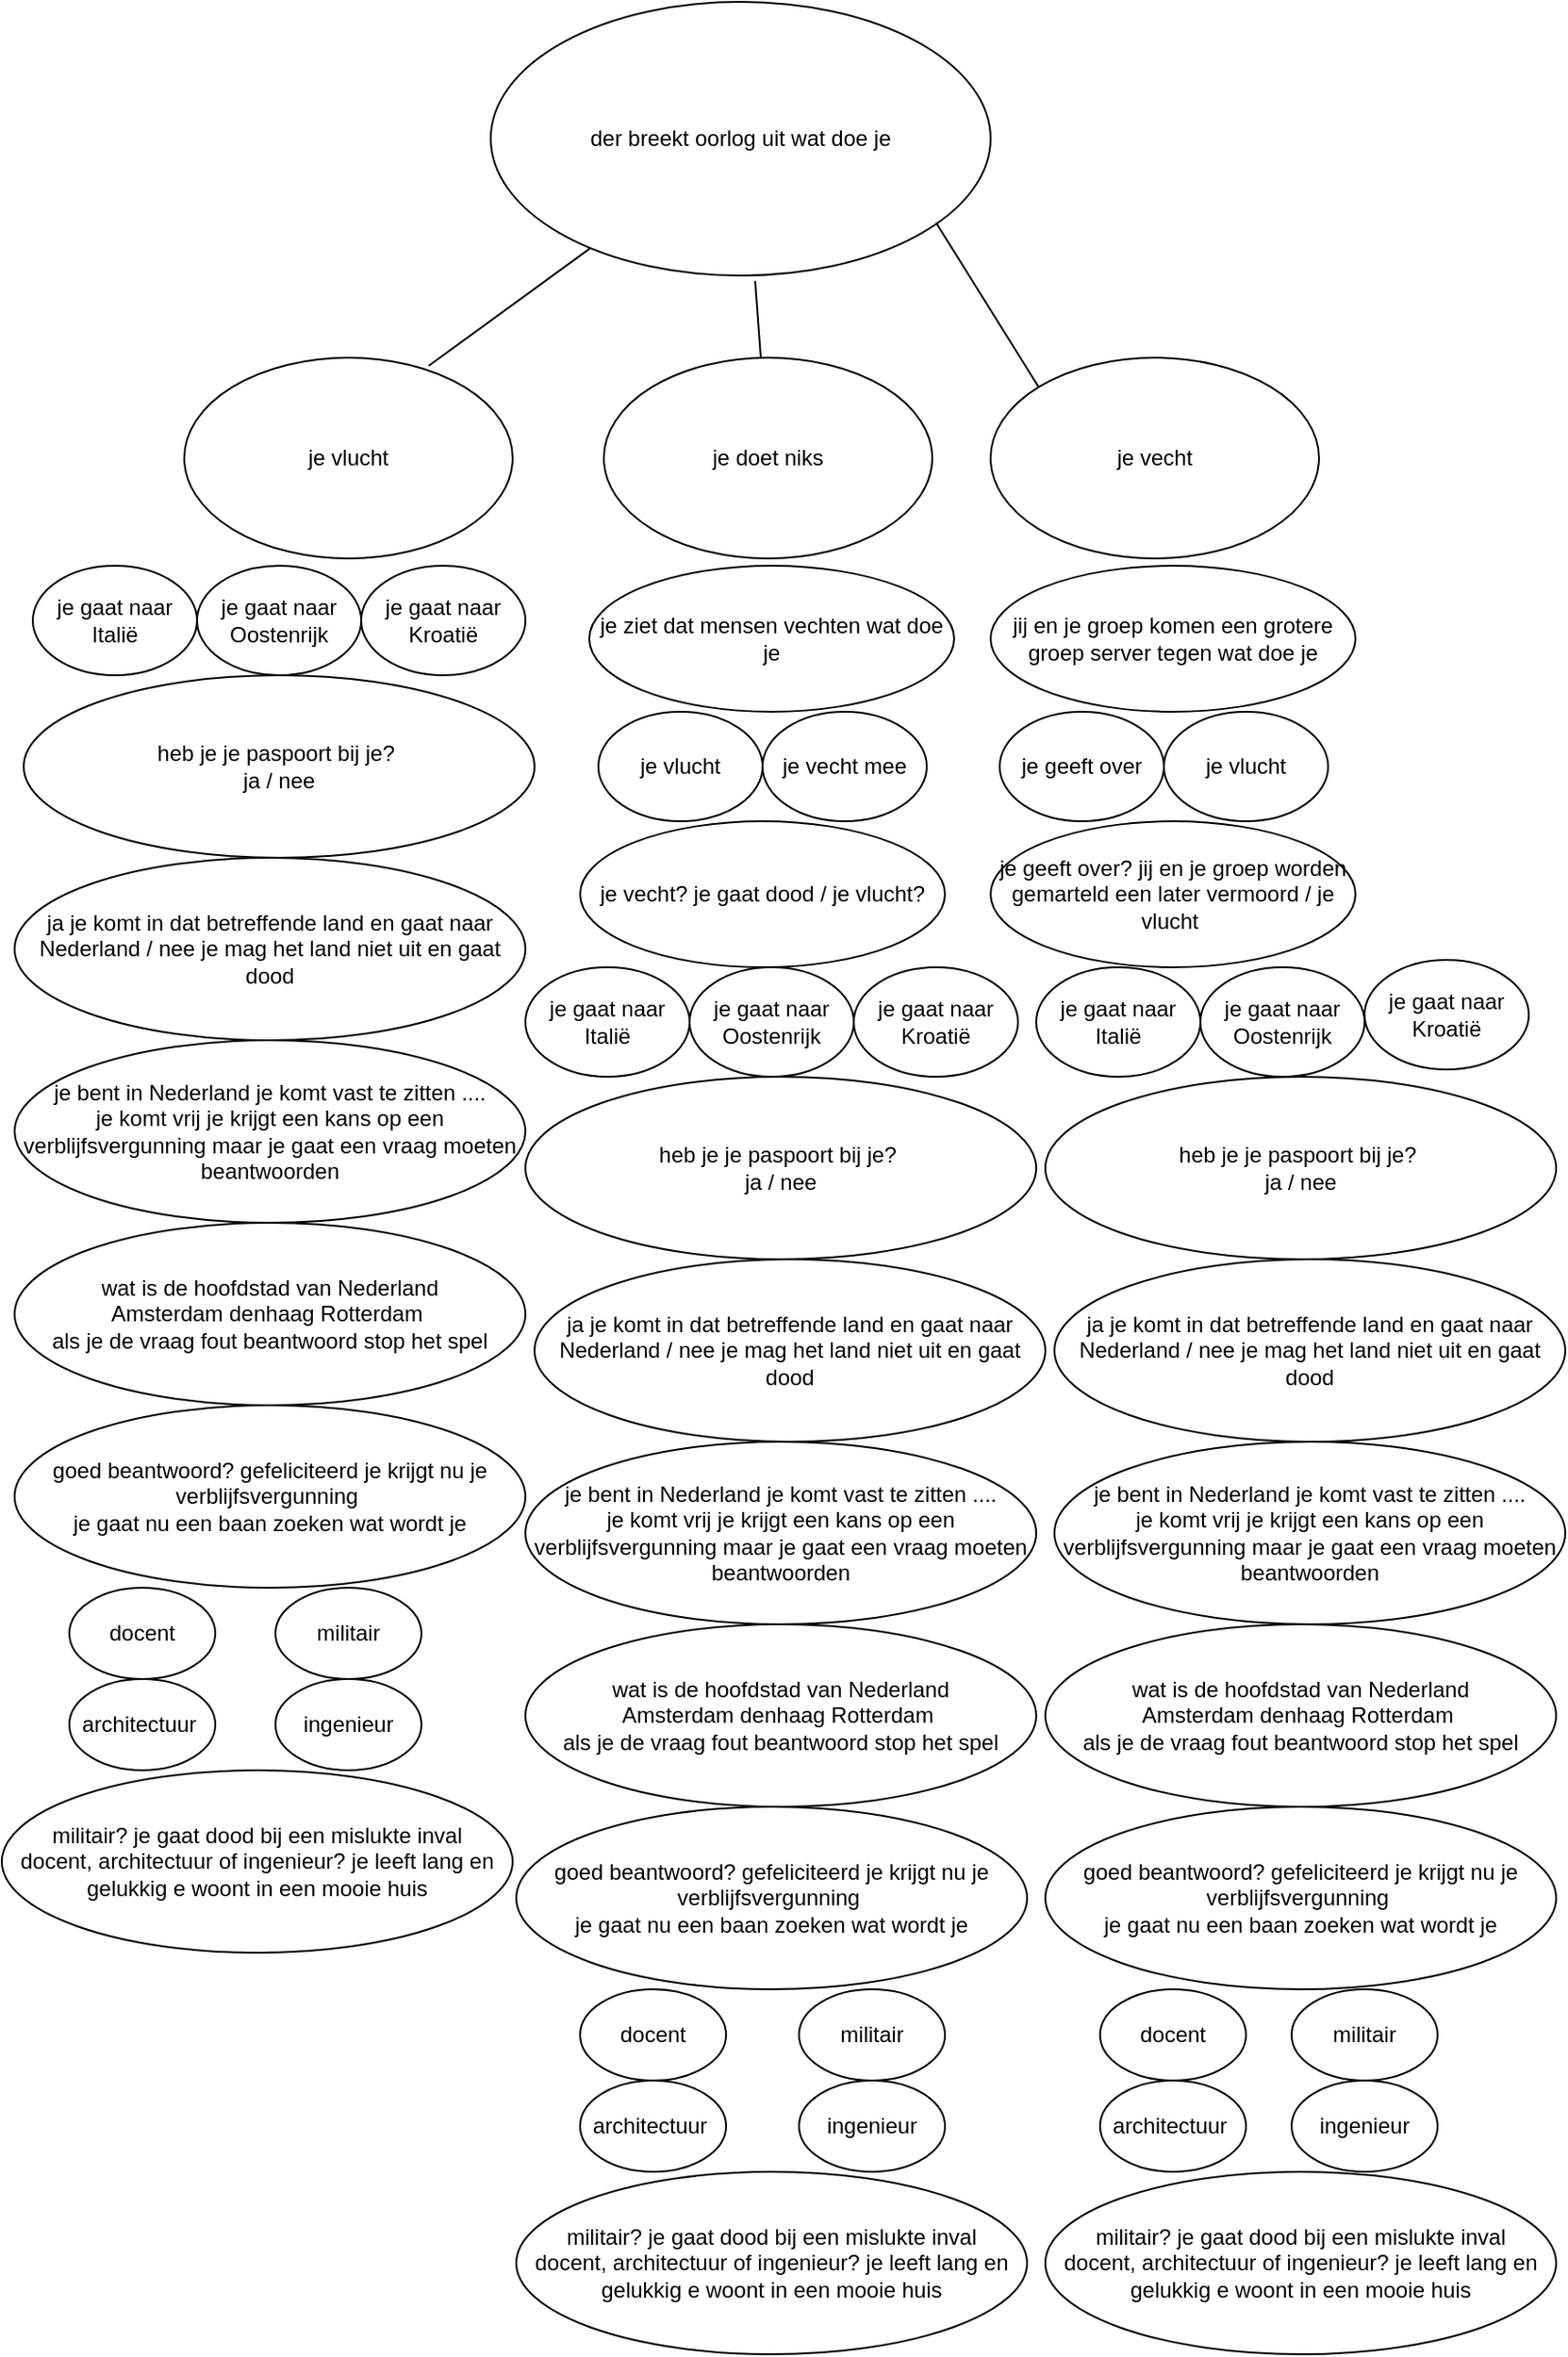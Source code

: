 <mxfile version="20.5.1" type="device"><diagram id="1tkqrwhrhylzPlLg-un3" name="Pagina-1"><mxGraphModel dx="872" dy="1798" grid="1" gridSize="10" guides="1" tooltips="1" connect="1" arrows="1" fold="1" page="1" pageScale="1" pageWidth="827" pageHeight="1169" math="0" shadow="0"><root><mxCell id="0"/><mxCell id="1" parent="0"/><mxCell id="lvxAnw2gFMBF4zQaOhZm-1" value="der breekt oorlog uit wat doe je" style="ellipse;whiteSpace=wrap;html=1;" vertex="1" parent="1"><mxGeometry x="271" y="-1169" width="274" height="150" as="geometry"/></mxCell><mxCell id="lvxAnw2gFMBF4zQaOhZm-14" value="je vlucht" style="ellipse;whiteSpace=wrap;html=1;" vertex="1" parent="1"><mxGeometry x="103" y="-974" width="180" height="110" as="geometry"/></mxCell><mxCell id="lvxAnw2gFMBF4zQaOhZm-16" value="je doet niks" style="ellipse;whiteSpace=wrap;html=1;" vertex="1" parent="1"><mxGeometry x="333" y="-974" width="180" height="110" as="geometry"/></mxCell><mxCell id="lvxAnw2gFMBF4zQaOhZm-17" value="je vecht" style="ellipse;whiteSpace=wrap;html=1;" vertex="1" parent="1"><mxGeometry x="545" y="-974" width="180" height="110" as="geometry"/></mxCell><mxCell id="lvxAnw2gFMBF4zQaOhZm-18" value="" style="endArrow=none;html=1;rounded=0;exitX=0.744;exitY=0.041;exitDx=0;exitDy=0;exitPerimeter=0;" edge="1" parent="1" source="lvxAnw2gFMBF4zQaOhZm-14" target="lvxAnw2gFMBF4zQaOhZm-1"><mxGeometry width="50" height="50" relative="1" as="geometry"><mxPoint x="263" y="-994" as="sourcePoint"/><mxPoint x="271" y="-1024" as="targetPoint"/></mxGeometry></mxCell><mxCell id="lvxAnw2gFMBF4zQaOhZm-19" value="" style="endArrow=none;html=1;rounded=0;entryX=0.529;entryY=1.02;entryDx=0;entryDy=0;entryPerimeter=0;" edge="1" parent="1" source="lvxAnw2gFMBF4zQaOhZm-16" target="lvxAnw2gFMBF4zQaOhZm-1"><mxGeometry width="50" height="50" relative="1" as="geometry"><mxPoint x="373" y="-974" as="sourcePoint"/><mxPoint x="423" y="-1004" as="targetPoint"/></mxGeometry></mxCell><mxCell id="lvxAnw2gFMBF4zQaOhZm-20" value="" style="endArrow=none;html=1;rounded=0;entryX=0.891;entryY=0.807;entryDx=0;entryDy=0;entryPerimeter=0;exitX=0;exitY=0;exitDx=0;exitDy=0;" edge="1" parent="1" source="lvxAnw2gFMBF4zQaOhZm-17" target="lvxAnw2gFMBF4zQaOhZm-1"><mxGeometry width="50" height="50" relative="1" as="geometry"><mxPoint x="563" y="-974" as="sourcePoint"/><mxPoint x="613" y="-1024" as="targetPoint"/></mxGeometry></mxCell><mxCell id="lvxAnw2gFMBF4zQaOhZm-24" value="je gaat naar Italië" style="ellipse;whiteSpace=wrap;html=1;" vertex="1" parent="1"><mxGeometry x="20" y="-860" width="90" height="60" as="geometry"/></mxCell><mxCell id="lvxAnw2gFMBF4zQaOhZm-25" value="je gaat naar Oostenrijk" style="ellipse;whiteSpace=wrap;html=1;" vertex="1" parent="1"><mxGeometry x="110" y="-860" width="90" height="60" as="geometry"/></mxCell><mxCell id="lvxAnw2gFMBF4zQaOhZm-26" value="je gaat naar Kroatië" style="ellipse;whiteSpace=wrap;html=1;" vertex="1" parent="1"><mxGeometry x="200" y="-860" width="90" height="60" as="geometry"/></mxCell><mxCell id="lvxAnw2gFMBF4zQaOhZm-27" value="je vlucht" style="ellipse;whiteSpace=wrap;html=1;" vertex="1" parent="1"><mxGeometry x="330" y="-780" width="90" height="60" as="geometry"/></mxCell><mxCell id="lvxAnw2gFMBF4zQaOhZm-28" value="je vecht mee" style="ellipse;whiteSpace=wrap;html=1;" vertex="1" parent="1"><mxGeometry x="420" y="-780" width="90" height="60" as="geometry"/></mxCell><mxCell id="lvxAnw2gFMBF4zQaOhZm-29" value="je vlucht" style="ellipse;whiteSpace=wrap;html=1;" vertex="1" parent="1"><mxGeometry x="640" y="-780" width="90" height="60" as="geometry"/></mxCell><mxCell id="lvxAnw2gFMBF4zQaOhZm-30" value="je geeft over" style="ellipse;whiteSpace=wrap;html=1;" vertex="1" parent="1"><mxGeometry x="550" y="-780" width="90" height="60" as="geometry"/></mxCell><mxCell id="lvxAnw2gFMBF4zQaOhZm-34" value="heb je je paspoort bij je?&amp;nbsp;&lt;br&gt;ja / nee" style="ellipse;whiteSpace=wrap;html=1;" vertex="1" parent="1"><mxGeometry x="575" y="-580" width="280" height="100" as="geometry"/></mxCell><mxCell id="lvxAnw2gFMBF4zQaOhZm-35" value="ja je komt in dat betreffende land en gaat naar Nederland / nee je mag het land niet uit en gaat dood" style="ellipse;whiteSpace=wrap;html=1;" vertex="1" parent="1"><mxGeometry x="10" y="-700" width="280" height="100" as="geometry"/></mxCell><mxCell id="lvxAnw2gFMBF4zQaOhZm-36" value="wat is de hoofdstad van Nederland&lt;br&gt;Amsterdam denhaag Rotterdam&amp;nbsp;&lt;br&gt;als je de vraag fout beantwoord stop het spel" style="ellipse;whiteSpace=wrap;html=1;" vertex="1" parent="1"><mxGeometry x="10" y="-500" width="280" height="100" as="geometry"/></mxCell><mxCell id="lvxAnw2gFMBF4zQaOhZm-37" value="je bent in Nederland je komt vast te zitten ....&lt;br&gt;je komt vrij je krijgt een kans op een verblijfsvergunning maar je gaat een vraag moeten beantwoorden" style="ellipse;whiteSpace=wrap;html=1;" vertex="1" parent="1"><mxGeometry x="10" y="-600" width="280" height="100" as="geometry"/></mxCell><mxCell id="lvxAnw2gFMBF4zQaOhZm-38" value="goed beantwoord? gefeliciteerd je krijgt nu je verblijfsvergunning&amp;nbsp;&lt;br&gt;je gaat nu een baan zoeken wat wordt je" style="ellipse;whiteSpace=wrap;html=1;" vertex="1" parent="1"><mxGeometry x="10" y="-400" width="280" height="100" as="geometry"/></mxCell><mxCell id="lvxAnw2gFMBF4zQaOhZm-40" value="docent" style="ellipse;whiteSpace=wrap;html=1;" vertex="1" parent="1"><mxGeometry x="40" y="-300" width="80" height="50" as="geometry"/></mxCell><mxCell id="lvxAnw2gFMBF4zQaOhZm-41" value="militair" style="ellipse;whiteSpace=wrap;html=1;" vertex="1" parent="1"><mxGeometry x="153" y="-300" width="80" height="50" as="geometry"/></mxCell><mxCell id="lvxAnw2gFMBF4zQaOhZm-42" value="ingenieur" style="ellipse;whiteSpace=wrap;html=1;" vertex="1" parent="1"><mxGeometry x="440" y="-30" width="80" height="50" as="geometry"/></mxCell><mxCell id="lvxAnw2gFMBF4zQaOhZm-43" value="architectuur&amp;nbsp;" style="ellipse;whiteSpace=wrap;html=1;" vertex="1" parent="1"><mxGeometry x="40" y="-250" width="80" height="50" as="geometry"/></mxCell><mxCell id="lvxAnw2gFMBF4zQaOhZm-44" value="militair? je gaat dood bij een mislukte inval&lt;br&gt;docent, architectuur of ingenieur? je leeft lang en gelukkig e woont in een mooie huis" style="ellipse;whiteSpace=wrap;html=1;" vertex="1" parent="1"><mxGeometry x="285" y="20" width="280" height="100" as="geometry"/></mxCell><mxCell id="lvxAnw2gFMBF4zQaOhZm-45" value="jij en je groep komen een grotere groep server tegen wat doe je" style="ellipse;whiteSpace=wrap;html=1;" vertex="1" parent="1"><mxGeometry x="545" y="-860" width="200" height="80" as="geometry"/></mxCell><mxCell id="lvxAnw2gFMBF4zQaOhZm-47" value="je vecht? je gaat dood / je vlucht?" style="ellipse;whiteSpace=wrap;html=1;" vertex="1" parent="1"><mxGeometry x="320" y="-720" width="200" height="80" as="geometry"/></mxCell><mxCell id="lvxAnw2gFMBF4zQaOhZm-48" value="je gaat naar Italië" style="ellipse;whiteSpace=wrap;html=1;" vertex="1" parent="1"><mxGeometry x="290" y="-640" width="90" height="60" as="geometry"/></mxCell><mxCell id="lvxAnw2gFMBF4zQaOhZm-49" value="je gaat naar Oostenrijk" style="ellipse;whiteSpace=wrap;html=1;" vertex="1" parent="1"><mxGeometry x="380" y="-640" width="90" height="60" as="geometry"/></mxCell><mxCell id="lvxAnw2gFMBF4zQaOhZm-50" value="je gaat naar Kroatië" style="ellipse;whiteSpace=wrap;html=1;" vertex="1" parent="1"><mxGeometry x="470" y="-640" width="90" height="60" as="geometry"/></mxCell><mxCell id="lvxAnw2gFMBF4zQaOhZm-51" value="heb je je paspoort bij je?&amp;nbsp;&lt;br&gt;ja / nee" style="ellipse;whiteSpace=wrap;html=1;" vertex="1" parent="1"><mxGeometry x="15" y="-800" width="280" height="100" as="geometry"/></mxCell><mxCell id="lvxAnw2gFMBF4zQaOhZm-52" value="ja je komt in dat betreffende land en gaat naar Nederland / nee je mag het land niet uit en gaat dood" style="ellipse;whiteSpace=wrap;html=1;" vertex="1" parent="1"><mxGeometry x="295" y="-480" width="280" height="100" as="geometry"/></mxCell><mxCell id="lvxAnw2gFMBF4zQaOhZm-53" value="je bent in Nederland je komt vast te zitten ....&lt;br&gt;je komt vrij je krijgt een kans op een verblijfsvergunning maar je gaat een vraag moeten beantwoorden" style="ellipse;whiteSpace=wrap;html=1;" vertex="1" parent="1"><mxGeometry x="290" y="-380" width="280" height="100" as="geometry"/></mxCell><mxCell id="lvxAnw2gFMBF4zQaOhZm-54" value="wat is de hoofdstad van Nederland&lt;br&gt;Amsterdam denhaag Rotterdam&amp;nbsp;&lt;br&gt;als je de vraag fout beantwoord stop het spel" style="ellipse;whiteSpace=wrap;html=1;" vertex="1" parent="1"><mxGeometry x="290" y="-280" width="280" height="100" as="geometry"/></mxCell><mxCell id="lvxAnw2gFMBF4zQaOhZm-55" value="goed beantwoord? gefeliciteerd je krijgt nu je verblijfsvergunning&amp;nbsp;&lt;br&gt;je gaat nu een baan zoeken wat wordt je" style="ellipse;whiteSpace=wrap;html=1;" vertex="1" parent="1"><mxGeometry x="285" y="-180" width="280" height="100" as="geometry"/></mxCell><mxCell id="lvxAnw2gFMBF4zQaOhZm-56" value="docent" style="ellipse;whiteSpace=wrap;html=1;" vertex="1" parent="1"><mxGeometry x="320" y="-80" width="80" height="50" as="geometry"/></mxCell><mxCell id="lvxAnw2gFMBF4zQaOhZm-57" value="militair" style="ellipse;whiteSpace=wrap;html=1;" vertex="1" parent="1"><mxGeometry x="710" y="-80" width="80" height="50" as="geometry"/></mxCell><mxCell id="lvxAnw2gFMBF4zQaOhZm-58" value="architectuur&amp;nbsp;" style="ellipse;whiteSpace=wrap;html=1;" vertex="1" parent="1"><mxGeometry x="320" y="-30" width="80" height="50" as="geometry"/></mxCell><mxCell id="lvxAnw2gFMBF4zQaOhZm-59" value="ingenieur" style="ellipse;whiteSpace=wrap;html=1;" vertex="1" parent="1"><mxGeometry x="153" y="-250" width="80" height="50" as="geometry"/></mxCell><mxCell id="lvxAnw2gFMBF4zQaOhZm-60" value="militair? je gaat dood bij een mislukte inval&lt;br&gt;docent, architectuur of ingenieur? je leeft lang en gelukkig e woont in een mooie huis" style="ellipse;whiteSpace=wrap;html=1;" vertex="1" parent="1"><mxGeometry x="3" y="-200" width="280" height="100" as="geometry"/></mxCell><mxCell id="lvxAnw2gFMBF4zQaOhZm-61" value="je ziet dat mensen vechten wat doe je" style="ellipse;whiteSpace=wrap;html=1;" vertex="1" parent="1"><mxGeometry x="325" y="-860" width="200" height="80" as="geometry"/></mxCell><mxCell id="lvxAnw2gFMBF4zQaOhZm-62" value="je geeft over? jij en je groep worden gemarteld een later vermoord / je vlucht&amp;nbsp;" style="ellipse;whiteSpace=wrap;html=1;" vertex="1" parent="1"><mxGeometry x="545" y="-720" width="200" height="80" as="geometry"/></mxCell><mxCell id="lvxAnw2gFMBF4zQaOhZm-63" value="je gaat naar Italië" style="ellipse;whiteSpace=wrap;html=1;" vertex="1" parent="1"><mxGeometry x="570" y="-640" width="90" height="60" as="geometry"/></mxCell><mxCell id="lvxAnw2gFMBF4zQaOhZm-64" value="je gaat naar Oostenrijk" style="ellipse;whiteSpace=wrap;html=1;" vertex="1" parent="1"><mxGeometry x="660" y="-640" width="90" height="60" as="geometry"/></mxCell><mxCell id="lvxAnw2gFMBF4zQaOhZm-65" value="je gaat naar Kroatië" style="ellipse;whiteSpace=wrap;html=1;" vertex="1" parent="1"><mxGeometry x="750" y="-644" width="90" height="60" as="geometry"/></mxCell><mxCell id="lvxAnw2gFMBF4zQaOhZm-66" value="heb je je paspoort bij je?&amp;nbsp;&lt;br&gt;ja / nee" style="ellipse;whiteSpace=wrap;html=1;" vertex="1" parent="1"><mxGeometry x="290" y="-580" width="280" height="100" as="geometry"/></mxCell><mxCell id="lvxAnw2gFMBF4zQaOhZm-67" value="ja je komt in dat betreffende land en gaat naar Nederland / nee je mag het land niet uit en gaat dood" style="ellipse;whiteSpace=wrap;html=1;" vertex="1" parent="1"><mxGeometry x="580" y="-480" width="280" height="100" as="geometry"/></mxCell><mxCell id="lvxAnw2gFMBF4zQaOhZm-68" value="je bent in Nederland je komt vast te zitten ....&lt;br&gt;je komt vrij je krijgt een kans op een verblijfsvergunning maar je gaat een vraag moeten beantwoorden" style="ellipse;whiteSpace=wrap;html=1;" vertex="1" parent="1"><mxGeometry x="580" y="-380" width="280" height="100" as="geometry"/></mxCell><mxCell id="lvxAnw2gFMBF4zQaOhZm-69" value="wat is de hoofdstad van Nederland&lt;br&gt;Amsterdam denhaag Rotterdam&amp;nbsp;&lt;br&gt;als je de vraag fout beantwoord stop het spel" style="ellipse;whiteSpace=wrap;html=1;" vertex="1" parent="1"><mxGeometry x="575" y="-280" width="280" height="100" as="geometry"/></mxCell><mxCell id="lvxAnw2gFMBF4zQaOhZm-70" value="goed beantwoord? gefeliciteerd je krijgt nu je verblijfsvergunning&amp;nbsp;&lt;br&gt;je gaat nu een baan zoeken wat wordt je" style="ellipse;whiteSpace=wrap;html=1;" vertex="1" parent="1"><mxGeometry x="575" y="-180" width="280" height="100" as="geometry"/></mxCell><mxCell id="lvxAnw2gFMBF4zQaOhZm-71" value="docent" style="ellipse;whiteSpace=wrap;html=1;" vertex="1" parent="1"><mxGeometry x="605" y="-80" width="80" height="50" as="geometry"/></mxCell><mxCell id="lvxAnw2gFMBF4zQaOhZm-72" value="militair" style="ellipse;whiteSpace=wrap;html=1;" vertex="1" parent="1"><mxGeometry x="440" y="-80" width="80" height="50" as="geometry"/></mxCell><mxCell id="lvxAnw2gFMBF4zQaOhZm-73" value="architectuur&amp;nbsp;" style="ellipse;whiteSpace=wrap;html=1;" vertex="1" parent="1"><mxGeometry x="605" y="-30" width="80" height="50" as="geometry"/></mxCell><mxCell id="lvxAnw2gFMBF4zQaOhZm-74" value="ingenieur" style="ellipse;whiteSpace=wrap;html=1;" vertex="1" parent="1"><mxGeometry x="710" y="-30" width="80" height="50" as="geometry"/></mxCell><mxCell id="lvxAnw2gFMBF4zQaOhZm-75" value="militair? je gaat dood bij een mislukte inval&lt;br&gt;docent, architectuur of ingenieur? je leeft lang en gelukkig e woont in een mooie huis" style="ellipse;whiteSpace=wrap;html=1;" vertex="1" parent="1"><mxGeometry x="575" y="20" width="280" height="100" as="geometry"/></mxCell></root></mxGraphModel></diagram></mxfile>